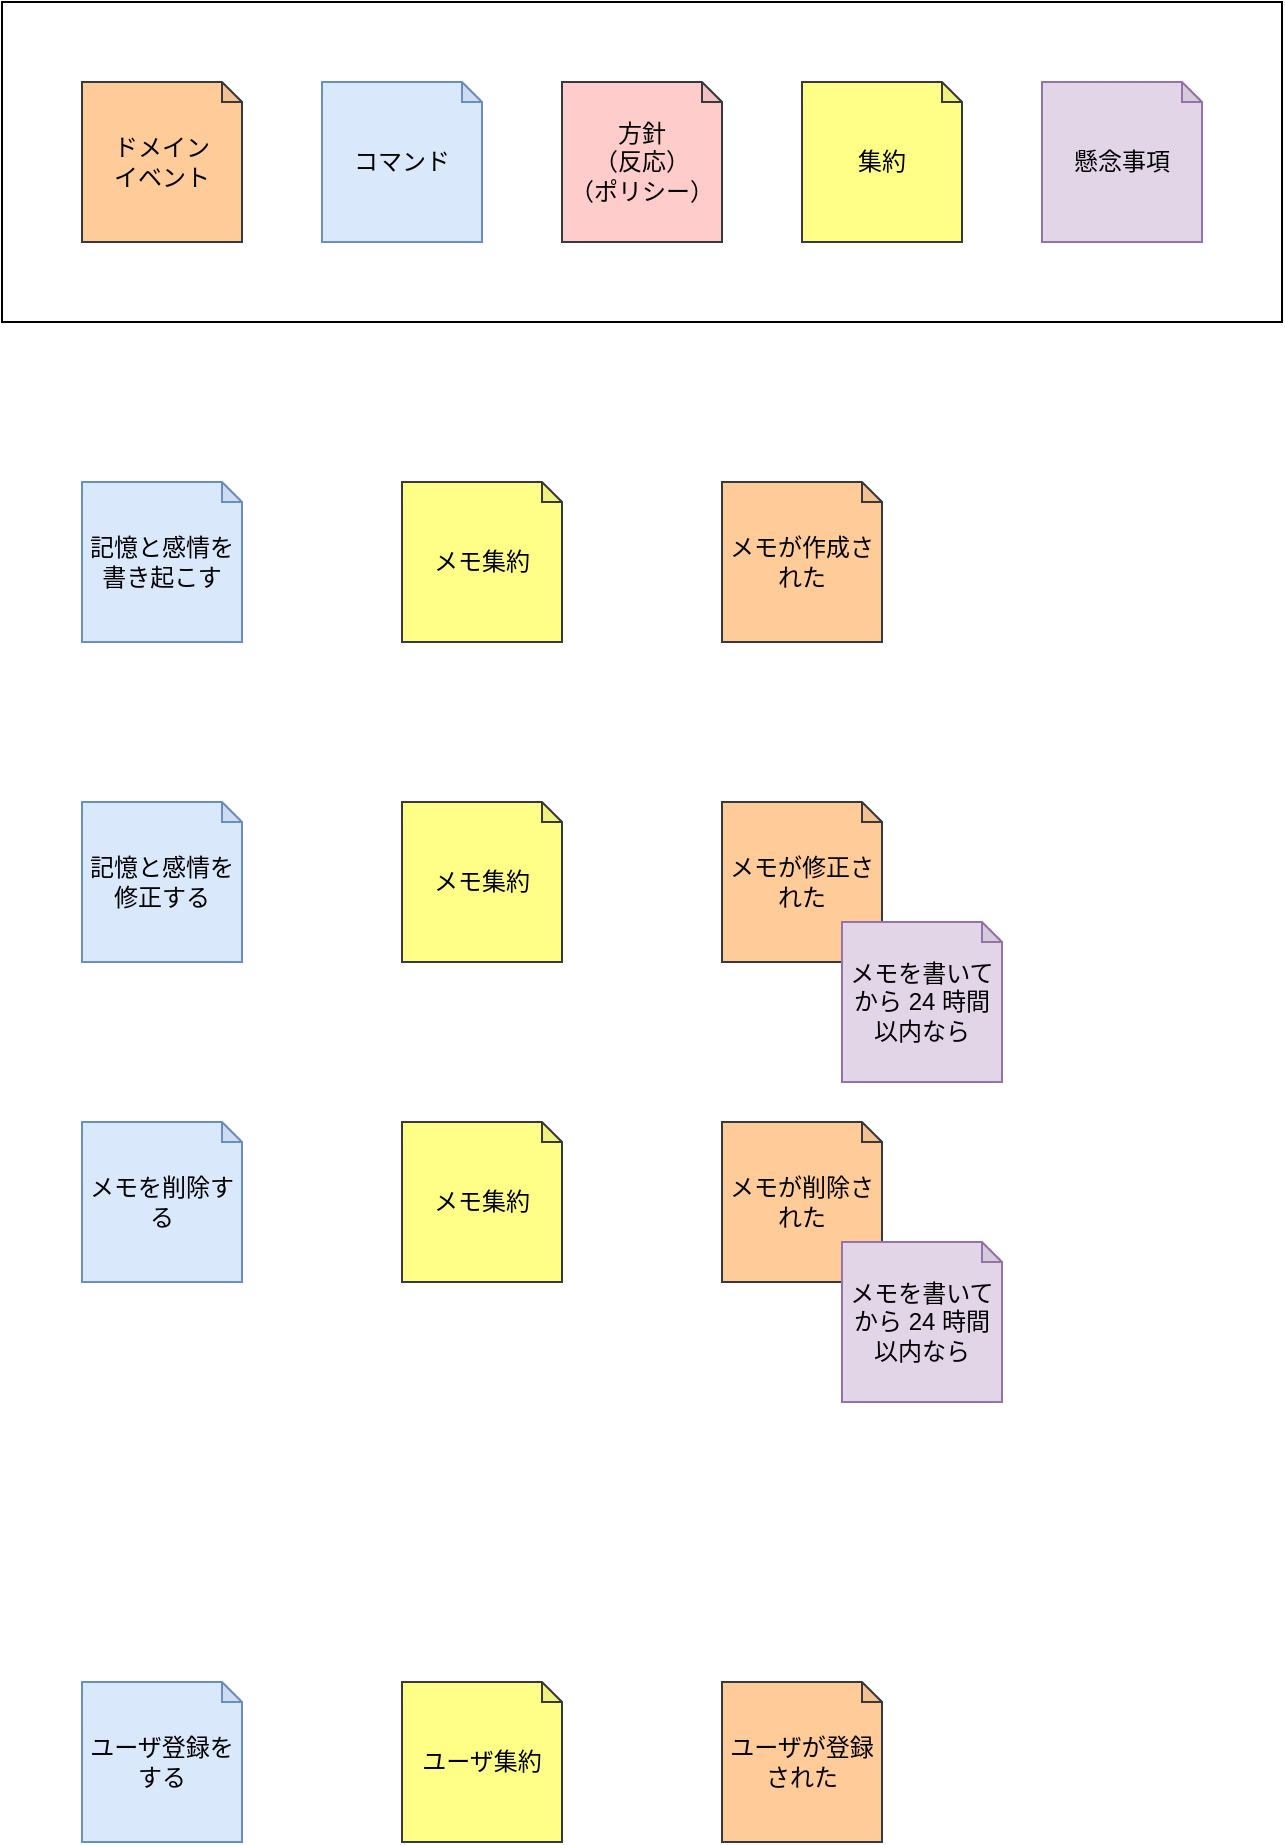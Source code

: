 <mxfile version="13.10.0" type="embed">
    <diagram id="W5q6IPy1foX0BVNvQi3R" name="Page-1">
        <mxGraphModel dx="864" dy="713" grid="1" gridSize="10" guides="1" tooltips="1" connect="1" arrows="1" fold="1" page="1" pageScale="1" pageWidth="1654" pageHeight="1169" math="0" shadow="0">
            <root>
                <mxCell id="0"/>
                <mxCell id="1" parent="0"/>
                <mxCell id="22" value="" style="rounded=0;whiteSpace=wrap;html=1;" vertex="1" parent="1">
                    <mxGeometry x="40" y="40" width="640" height="160" as="geometry"/>
                </mxCell>
                <mxCell id="2" value="ドメイン&lt;br&gt;イベント" style="shape=note;whiteSpace=wrap;html=1;backgroundOutline=1;darkOpacity=0.05;size=10;fillColor=#ffcc99;strokeColor=#36393d;" vertex="1" parent="1">
                    <mxGeometry x="80" y="80" width="80" height="80" as="geometry"/>
                </mxCell>
                <mxCell id="3" value="コマンド" style="shape=note;whiteSpace=wrap;html=1;backgroundOutline=1;darkOpacity=0.05;size=10;fillColor=#dae8fc;strokeColor=#6c8ebf;" vertex="1" parent="1">
                    <mxGeometry x="200" y="80" width="80" height="80" as="geometry"/>
                </mxCell>
                <mxCell id="4" value="集約" style="shape=note;whiteSpace=wrap;html=1;backgroundOutline=1;darkOpacity=0.05;size=10;fillColor=#ffff88;strokeColor=#36393d;" vertex="1" parent="1">
                    <mxGeometry x="440" y="80" width="80" height="80" as="geometry"/>
                </mxCell>
                <mxCell id="5" value="方針&lt;br&gt;（反応）&lt;br&gt;（ポリシー）" style="shape=note;whiteSpace=wrap;html=1;backgroundOutline=1;darkOpacity=0.05;size=10;fillColor=#ffcccc;strokeColor=#36393d;" vertex="1" parent="1">
                    <mxGeometry x="320" y="80" width="80" height="80" as="geometry"/>
                </mxCell>
                <mxCell id="6" value="懸念事項" style="shape=note;whiteSpace=wrap;html=1;backgroundOutline=1;darkOpacity=0.05;size=10;fillColor=#e1d5e7;strokeColor=#9673a6;" vertex="1" parent="1">
                    <mxGeometry x="560" y="80" width="80" height="80" as="geometry"/>
                </mxCell>
                <mxCell id="7" value="メモが作成された" style="shape=note;whiteSpace=wrap;html=1;backgroundOutline=1;darkOpacity=0.05;size=10;fillColor=#ffcc99;strokeColor=#36393d;" vertex="1" parent="1">
                    <mxGeometry x="400" y="280" width="80" height="80" as="geometry"/>
                </mxCell>
                <mxCell id="8" value="ユーザが登録された" style="shape=note;whiteSpace=wrap;html=1;backgroundOutline=1;darkOpacity=0.05;size=10;fillColor=#ffcc99;strokeColor=#36393d;" vertex="1" parent="1">
                    <mxGeometry x="400" y="880" width="80" height="80" as="geometry"/>
                </mxCell>
                <mxCell id="9" value="メモが修正された" style="shape=note;whiteSpace=wrap;html=1;backgroundOutline=1;darkOpacity=0.05;size=10;fillColor=#ffcc99;strokeColor=#36393d;" vertex="1" parent="1">
                    <mxGeometry x="400" y="440" width="80" height="80" as="geometry"/>
                </mxCell>
                <mxCell id="10" value="メモが削除された" style="shape=note;whiteSpace=wrap;html=1;backgroundOutline=1;darkOpacity=0.05;size=10;fillColor=#ffcc99;strokeColor=#36393d;" vertex="1" parent="1">
                    <mxGeometry x="400" y="600" width="80" height="80" as="geometry"/>
                </mxCell>
                <mxCell id="11" value="記憶と感情を修正する" style="shape=note;whiteSpace=wrap;html=1;backgroundOutline=1;darkOpacity=0.05;size=10;fillColor=#dae8fc;strokeColor=#6c8ebf;" vertex="1" parent="1">
                    <mxGeometry x="80" y="440" width="80" height="80" as="geometry"/>
                </mxCell>
                <mxCell id="12" value="メモを削除する" style="shape=note;whiteSpace=wrap;html=1;backgroundOutline=1;darkOpacity=0.05;size=10;fillColor=#dae8fc;strokeColor=#6c8ebf;" vertex="1" parent="1">
                    <mxGeometry x="80" y="600" width="80" height="80" as="geometry"/>
                </mxCell>
                <mxCell id="13" value="記憶と感情を書き起こす" style="shape=note;whiteSpace=wrap;html=1;backgroundOutline=1;darkOpacity=0.05;size=10;fillColor=#dae8fc;strokeColor=#6c8ebf;" vertex="1" parent="1">
                    <mxGeometry x="80" y="280" width="80" height="80" as="geometry"/>
                </mxCell>
                <mxCell id="15" value="メモを書いてから 24 時間以内なら" style="shape=note;whiteSpace=wrap;html=1;backgroundOutline=1;darkOpacity=0.05;size=10;fillColor=#e1d5e7;strokeColor=#9673a6;" vertex="1" parent="1">
                    <mxGeometry x="460" y="500" width="80" height="80" as="geometry"/>
                </mxCell>
                <mxCell id="16" value="メモを書いてから 24 時間以内なら" style="shape=note;whiteSpace=wrap;html=1;backgroundOutline=1;darkOpacity=0.05;size=10;fillColor=#e1d5e7;strokeColor=#9673a6;" vertex="1" parent="1">
                    <mxGeometry x="460" y="660" width="80" height="80" as="geometry"/>
                </mxCell>
                <mxCell id="17" value="メモ集約" style="shape=note;whiteSpace=wrap;html=1;backgroundOutline=1;darkOpacity=0.05;size=10;fillColor=#ffff88;strokeColor=#36393d;" vertex="1" parent="1">
                    <mxGeometry x="240" y="280" width="80" height="80" as="geometry"/>
                </mxCell>
                <mxCell id="18" value="ユーザ集約" style="shape=note;whiteSpace=wrap;html=1;backgroundOutline=1;darkOpacity=0.05;size=10;fillColor=#ffff88;strokeColor=#36393d;" vertex="1" parent="1">
                    <mxGeometry x="240" y="880" width="80" height="80" as="geometry"/>
                </mxCell>
                <mxCell id="19" value="ユーザ登録をする" style="shape=note;whiteSpace=wrap;html=1;backgroundOutline=1;darkOpacity=0.05;size=10;fillColor=#dae8fc;strokeColor=#6c8ebf;" vertex="1" parent="1">
                    <mxGeometry x="80" y="880" width="80" height="80" as="geometry"/>
                </mxCell>
                <mxCell id="20" value="メモ集約" style="shape=note;whiteSpace=wrap;html=1;backgroundOutline=1;darkOpacity=0.05;size=10;fillColor=#ffff88;strokeColor=#36393d;" vertex="1" parent="1">
                    <mxGeometry x="240" y="440" width="80" height="80" as="geometry"/>
                </mxCell>
                <mxCell id="21" value="メモ集約" style="shape=note;whiteSpace=wrap;html=1;backgroundOutline=1;darkOpacity=0.05;size=10;fillColor=#ffff88;strokeColor=#36393d;" vertex="1" parent="1">
                    <mxGeometry x="240" y="600" width="80" height="80" as="geometry"/>
                </mxCell>
            </root>
        </mxGraphModel>
    </diagram>
</mxfile>
